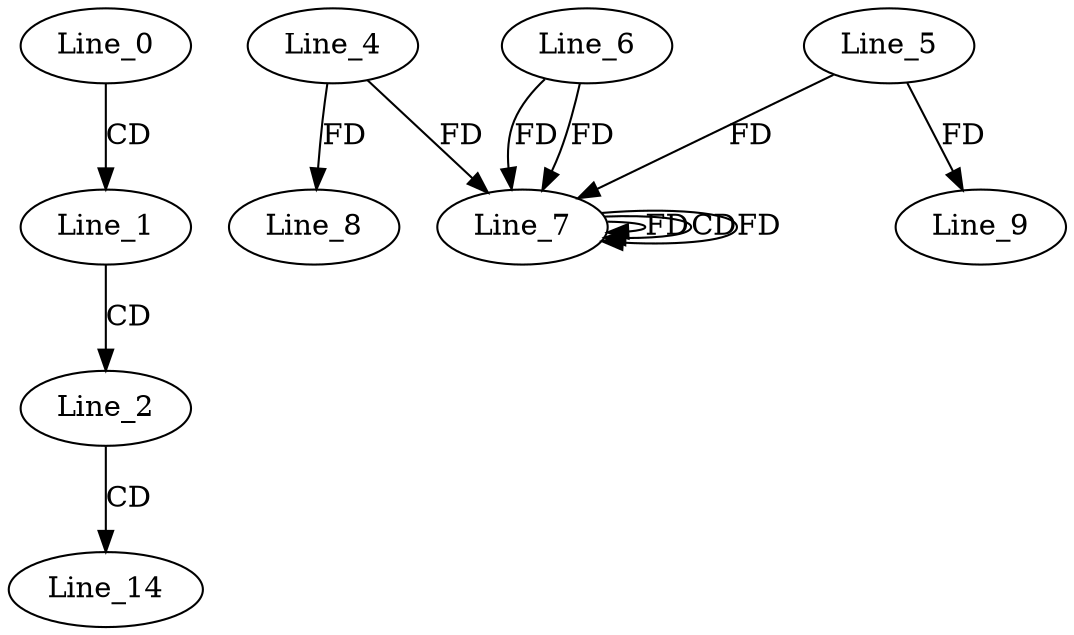digraph G {
  Line_0;
  Line_1;
  Line_2;
  Line_7;
  Line_6;
  Line_7;
  Line_4;
  Line_7;
  Line_7;
  Line_5;
  Line_7;
  Line_8;
  Line_9;
  Line_14;
  Line_0 -> Line_1 [ label="CD" ];
  Line_1 -> Line_2 [ label="CD" ];
  Line_7 -> Line_7 [ label="FD" ];
  Line_6 -> Line_7 [ label="FD" ];
  Line_4 -> Line_7 [ label="FD" ];
  Line_7 -> Line_7 [ label="CD" ];
  Line_5 -> Line_7 [ label="FD" ];
  Line_7 -> Line_7 [ label="FD" ];
  Line_6 -> Line_7 [ label="FD" ];
  Line_4 -> Line_8 [ label="FD" ];
  Line_5 -> Line_9 [ label="FD" ];
  Line_2 -> Line_14 [ label="CD" ];
}
